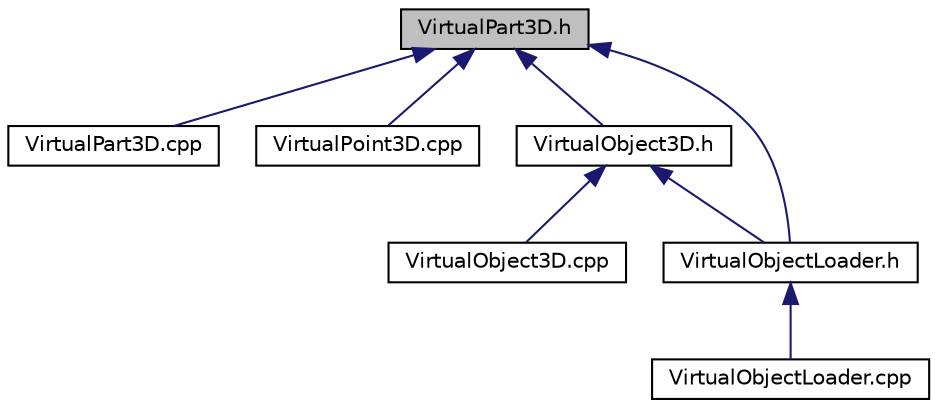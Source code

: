 digraph "VirtualPart3D.h"
{
  edge [fontname="Helvetica",fontsize="10",labelfontname="Helvetica",labelfontsize="10"];
  node [fontname="Helvetica",fontsize="10",shape=record];
  Node1 [label="VirtualPart3D.h",height=0.2,width=0.4,color="black", fillcolor="grey75", style="filled", fontcolor="black"];
  Node1 -> Node2 [dir="back",color="midnightblue",fontsize="10",style="solid",fontname="Helvetica"];
  Node2 [label="VirtualPart3D.cpp",height=0.2,width=0.4,color="black", fillcolor="white", style="filled",URL="$VirtualPart3D_8cpp.html"];
  Node1 -> Node3 [dir="back",color="midnightblue",fontsize="10",style="solid",fontname="Helvetica"];
  Node3 [label="VirtualPoint3D.cpp",height=0.2,width=0.4,color="black", fillcolor="white", style="filled",URL="$VirtualPoint3D_8cpp.html"];
  Node1 -> Node4 [dir="back",color="midnightblue",fontsize="10",style="solid",fontname="Helvetica"];
  Node4 [label="VirtualObject3D.h",height=0.2,width=0.4,color="black", fillcolor="white", style="filled",URL="$VirtualObject3D_8h.html"];
  Node4 -> Node5 [dir="back",color="midnightblue",fontsize="10",style="solid",fontname="Helvetica"];
  Node5 [label="VirtualObject3D.cpp",height=0.2,width=0.4,color="black", fillcolor="white", style="filled",URL="$VirtualObject3D_8cpp.html"];
  Node4 -> Node6 [dir="back",color="midnightblue",fontsize="10",style="solid",fontname="Helvetica"];
  Node6 [label="VirtualObjectLoader.h",height=0.2,width=0.4,color="black", fillcolor="white", style="filled",URL="$VirtualObjectLoader_8h.html"];
  Node6 -> Node7 [dir="back",color="midnightblue",fontsize="10",style="solid",fontname="Helvetica"];
  Node7 [label="VirtualObjectLoader.cpp",height=0.2,width=0.4,color="black", fillcolor="white", style="filled",URL="$VirtualObjectLoader_8cpp.html"];
  Node1 -> Node6 [dir="back",color="midnightblue",fontsize="10",style="solid",fontname="Helvetica"];
}
